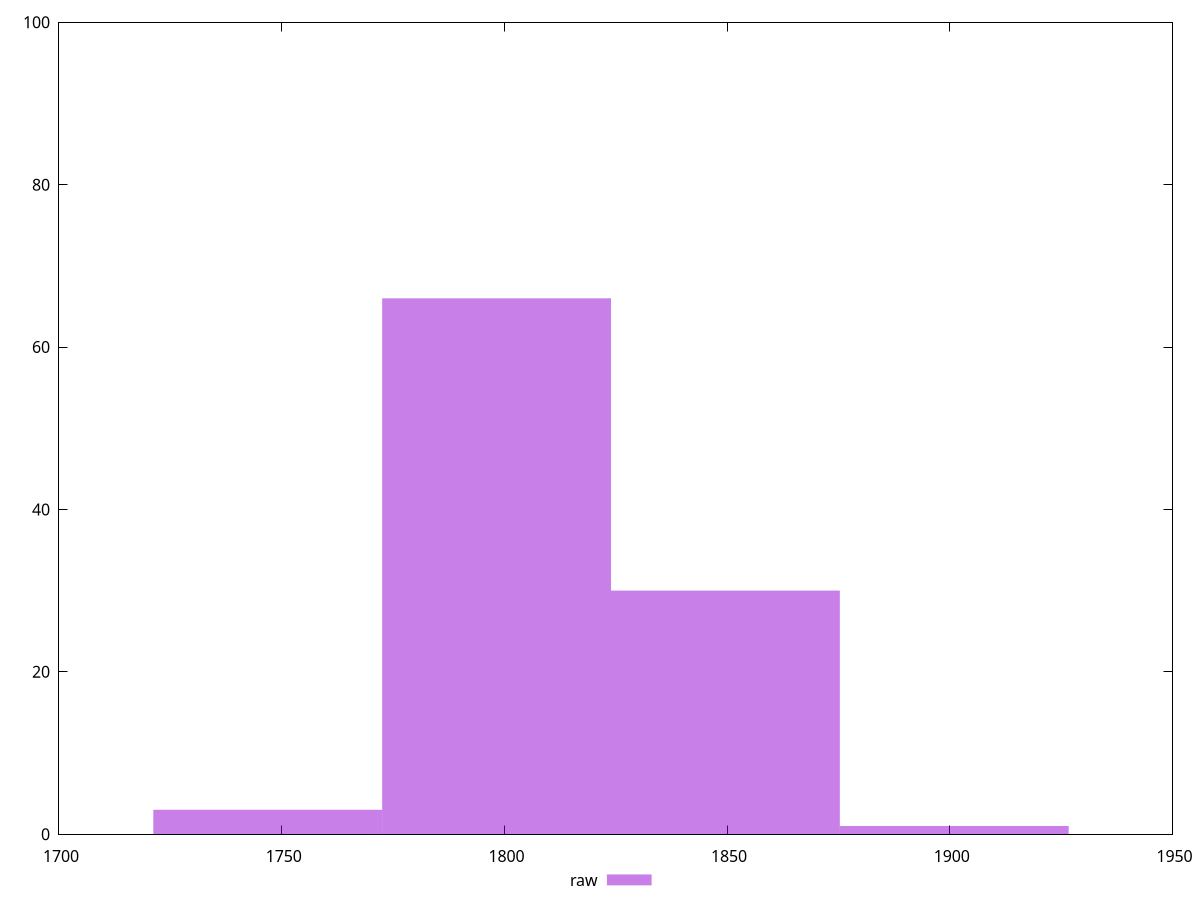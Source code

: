 reset
set terminal svg size 640, 490 enhanced background rgb 'white'
set output "reprap/mainthread-work-breakdown/samples/pages+cached+nointeractive/raw/histogram.svg"

$raw <<EOF
1849.6232438629486 30
1798.2448204223112 66
1901.0016673035861 1
1746.8663969816737 3
EOF

set key outside below
set boxwidth 51.37842344063746
set yrange [0:100]
set style fill transparent solid 0.5 noborder

plot \
  $raw title "raw" with boxes, \


reset